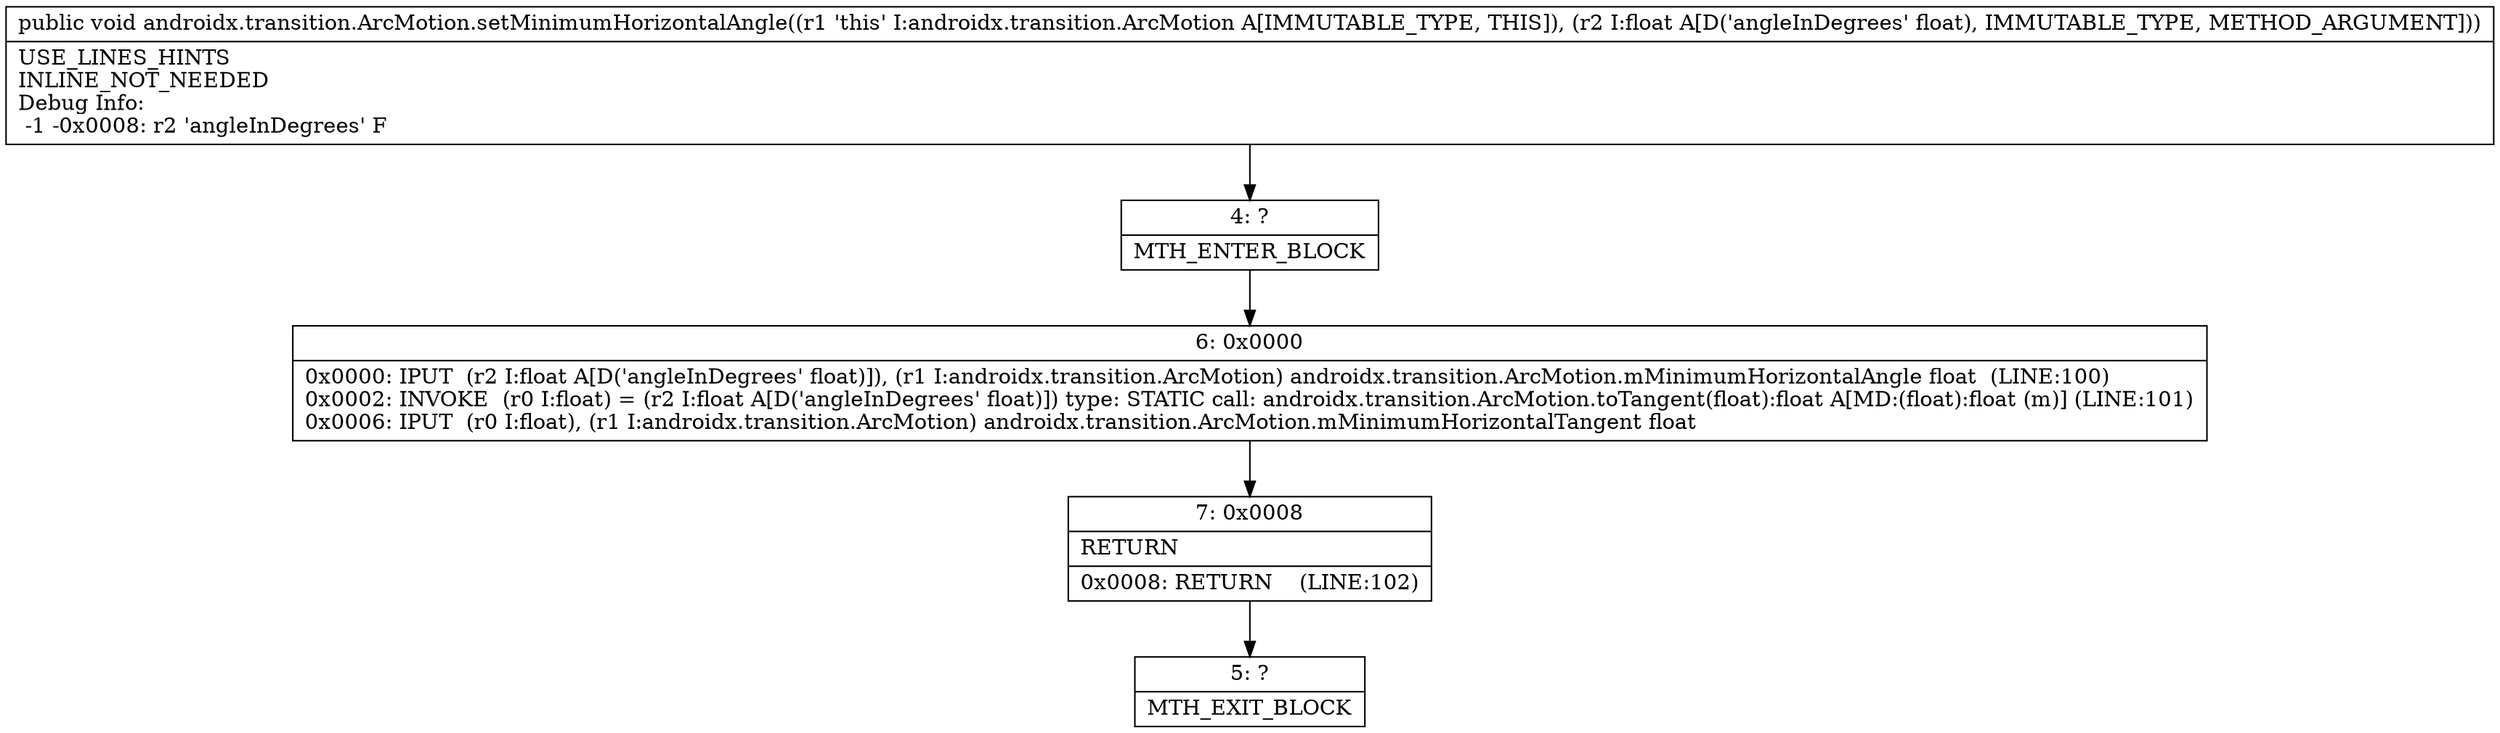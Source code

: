 digraph "CFG forandroidx.transition.ArcMotion.setMinimumHorizontalAngle(F)V" {
Node_4 [shape=record,label="{4\:\ ?|MTH_ENTER_BLOCK\l}"];
Node_6 [shape=record,label="{6\:\ 0x0000|0x0000: IPUT  (r2 I:float A[D('angleInDegrees' float)]), (r1 I:androidx.transition.ArcMotion) androidx.transition.ArcMotion.mMinimumHorizontalAngle float  (LINE:100)\l0x0002: INVOKE  (r0 I:float) = (r2 I:float A[D('angleInDegrees' float)]) type: STATIC call: androidx.transition.ArcMotion.toTangent(float):float A[MD:(float):float (m)] (LINE:101)\l0x0006: IPUT  (r0 I:float), (r1 I:androidx.transition.ArcMotion) androidx.transition.ArcMotion.mMinimumHorizontalTangent float \l}"];
Node_7 [shape=record,label="{7\:\ 0x0008|RETURN\l|0x0008: RETURN    (LINE:102)\l}"];
Node_5 [shape=record,label="{5\:\ ?|MTH_EXIT_BLOCK\l}"];
MethodNode[shape=record,label="{public void androidx.transition.ArcMotion.setMinimumHorizontalAngle((r1 'this' I:androidx.transition.ArcMotion A[IMMUTABLE_TYPE, THIS]), (r2 I:float A[D('angleInDegrees' float), IMMUTABLE_TYPE, METHOD_ARGUMENT]))  | USE_LINES_HINTS\lINLINE_NOT_NEEDED\lDebug Info:\l  \-1 \-0x0008: r2 'angleInDegrees' F\l}"];
MethodNode -> Node_4;Node_4 -> Node_6;
Node_6 -> Node_7;
Node_7 -> Node_5;
}

